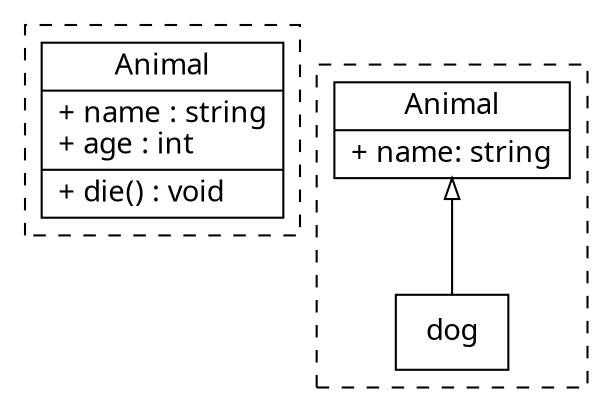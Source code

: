 digraph OverloadOverride {
  fontname="Helvetia";
  node[shape="record"; fontname="Helvetia"];
  edge[fontname="Helvetia", dir=back; arrowtail=empty;];

  subgraph cluster_overload {
    animal [label="{Animal|+ name : string\l+ age : int\l|+ die() : void\l}"];
    style=dashed;
  }

  subgraph cluster_override {
    animal1 [label="{Animal|+ name: string}"];
    dog;
    animal1 -> dog;
    style=dashed;
  }
}
